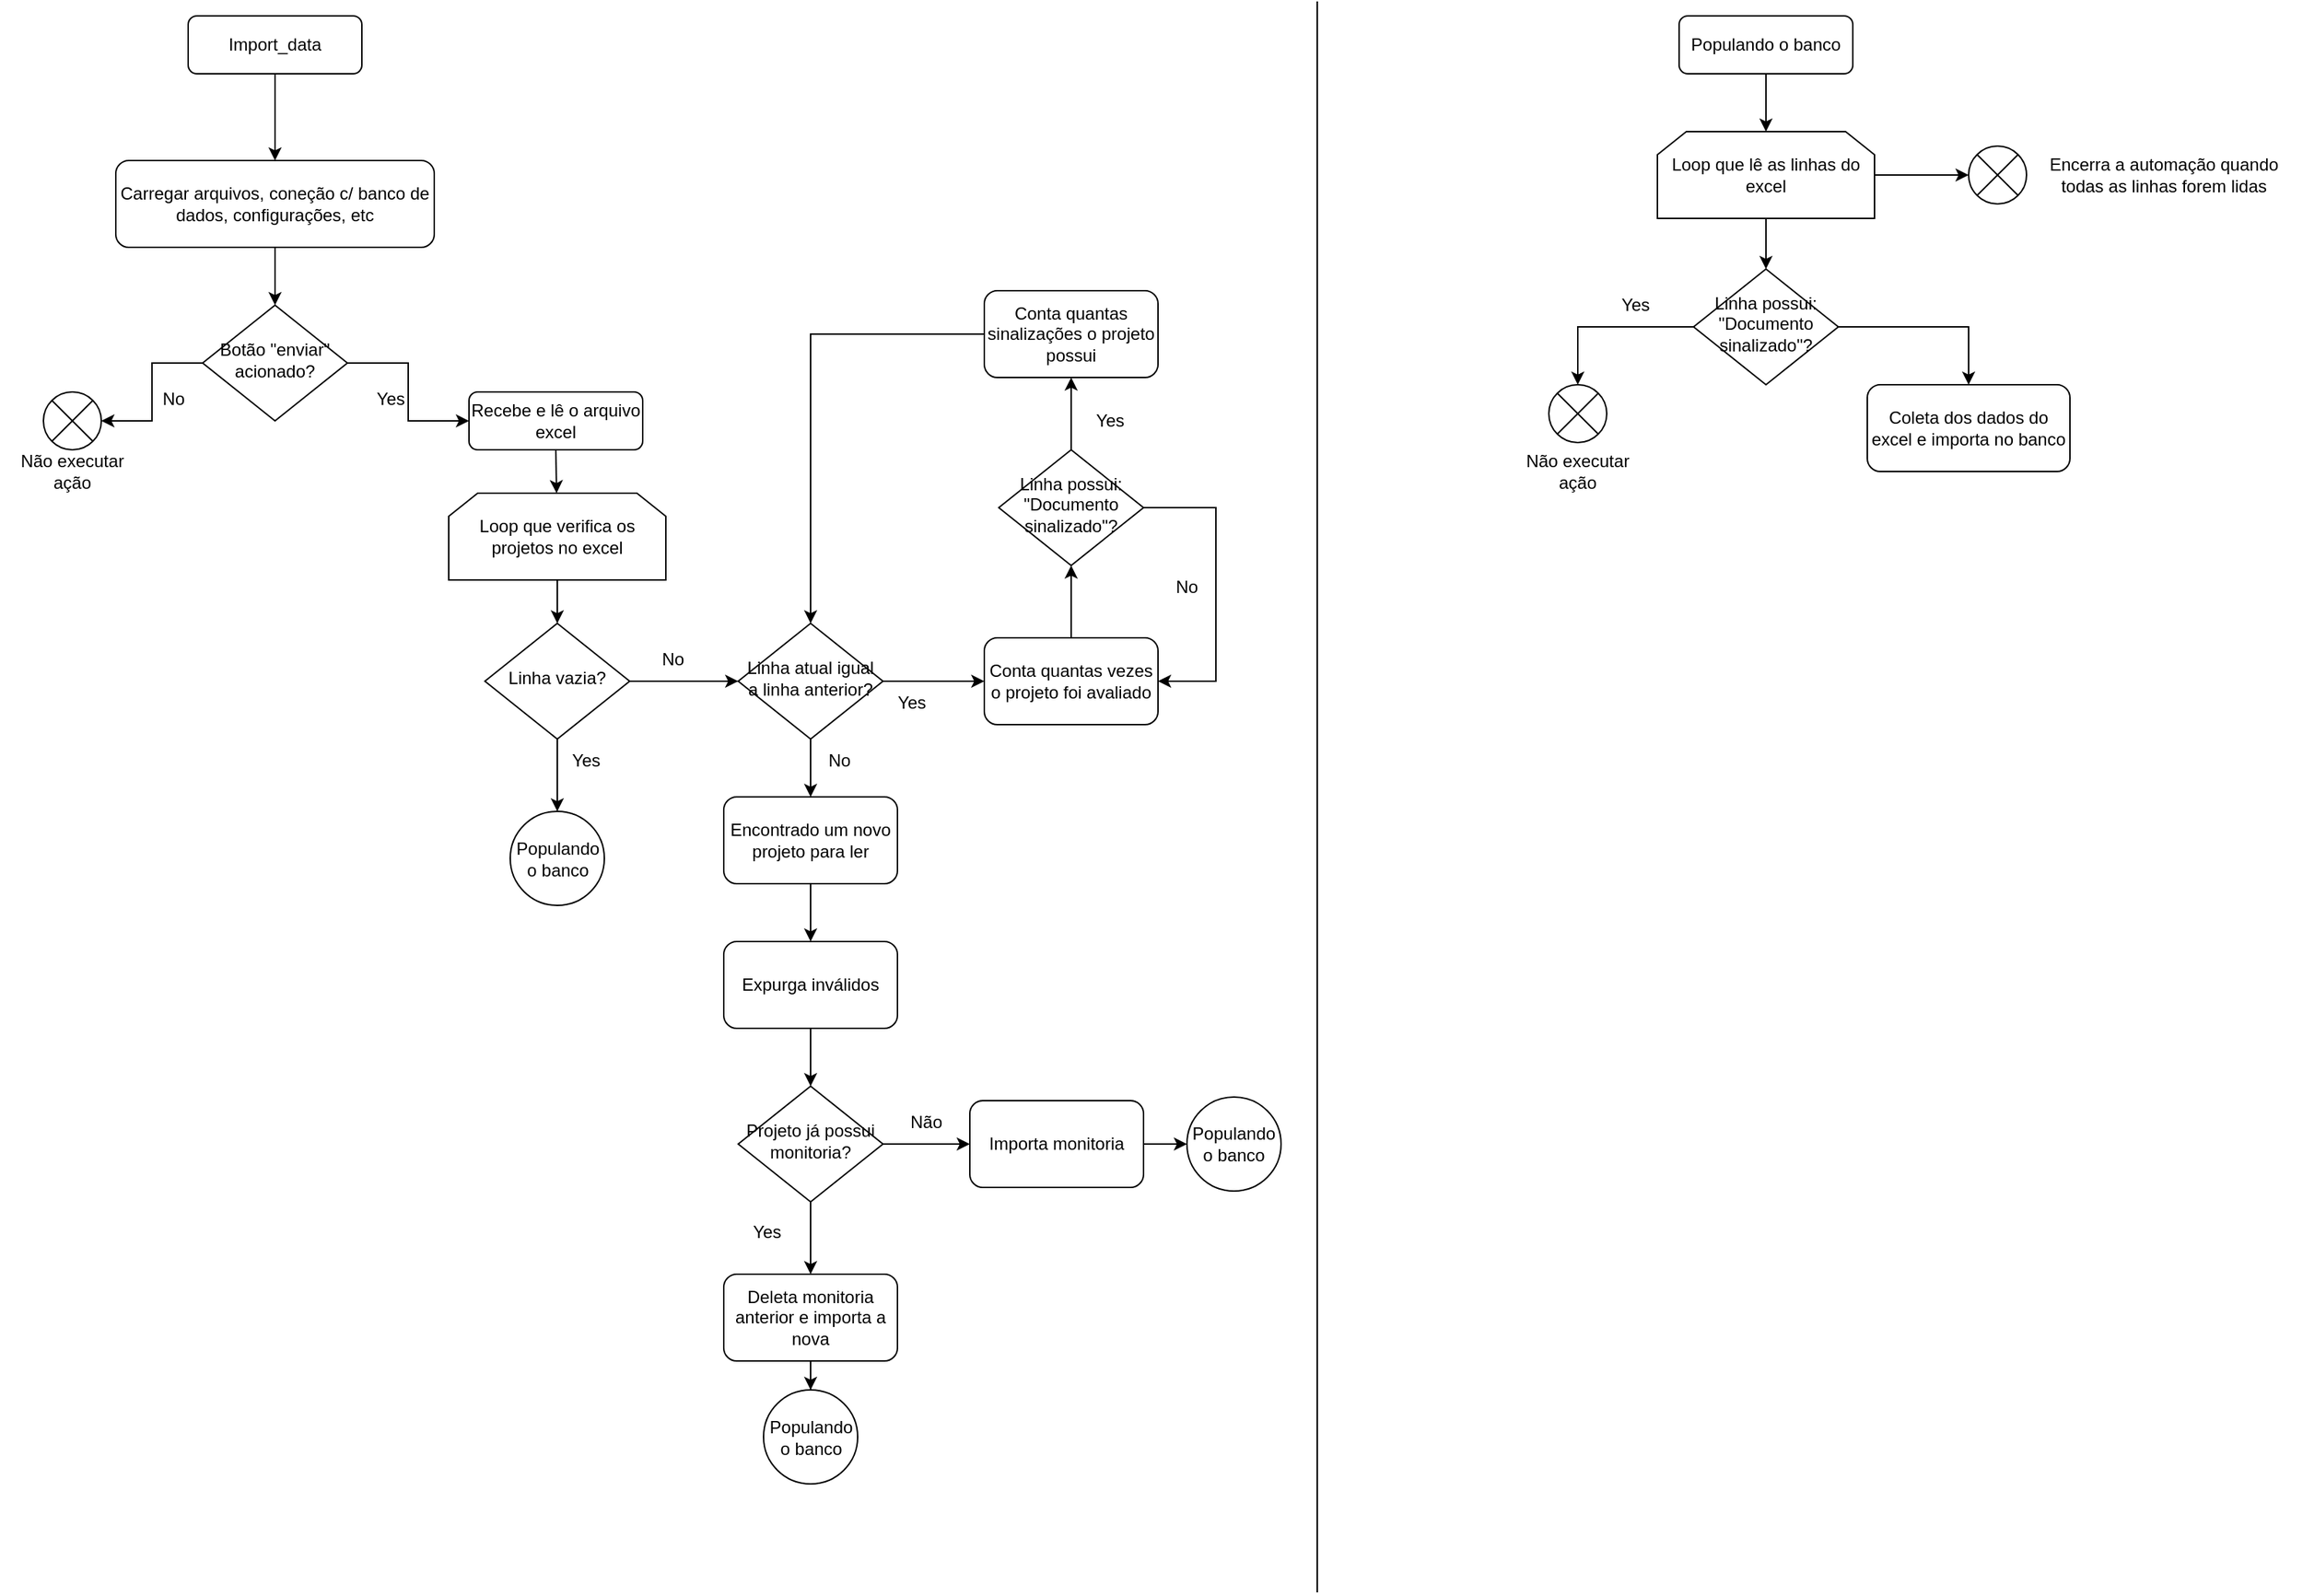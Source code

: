 <mxfile version="15.9.1" type="github">
  <diagram id="C5RBs43oDa-KdzZeNtuy" name="Page-1">
    <mxGraphModel dx="2031" dy="1089" grid="1" gridSize="10" guides="1" tooltips="1" connect="1" arrows="1" fold="1" page="1" pageScale="1" pageWidth="827" pageHeight="1169" math="0" shadow="0">
      <root>
        <mxCell id="WIyWlLk6GJQsqaUBKTNV-0" />
        <mxCell id="WIyWlLk6GJQsqaUBKTNV-1" parent="WIyWlLk6GJQsqaUBKTNV-0" />
        <mxCell id="WIyWlLk6GJQsqaUBKTNV-3" value="Import_data" style="rounded=1;whiteSpace=wrap;html=1;fontSize=12;glass=0;strokeWidth=1;shadow=0;" parent="WIyWlLk6GJQsqaUBKTNV-1" vertex="1">
          <mxGeometry x="160" y="30" width="120" height="40" as="geometry" />
        </mxCell>
        <mxCell id="WIyWlLk6GJQsqaUBKTNV-6" value="Botão &quot;enviar&quot; acionado?" style="rhombus;whiteSpace=wrap;html=1;shadow=0;fontFamily=Helvetica;fontSize=12;align=center;strokeWidth=1;spacing=6;spacingTop=-4;" parent="WIyWlLk6GJQsqaUBKTNV-1" vertex="1">
          <mxGeometry x="170" y="230" width="100" height="80" as="geometry" />
        </mxCell>
        <mxCell id="WIyWlLk6GJQsqaUBKTNV-7" value="Recebe e lê o arquivo excel" style="rounded=1;whiteSpace=wrap;html=1;fontSize=12;glass=0;strokeWidth=1;shadow=0;" parent="WIyWlLk6GJQsqaUBKTNV-1" vertex="1">
          <mxGeometry x="354" y="290" width="120" height="40" as="geometry" />
        </mxCell>
        <mxCell id="5HYEnJuEQakQ15kVlcpD-3" value="Carregar arquivos, coneção c/ banco de dados, configurações, etc" style="rounded=1;whiteSpace=wrap;html=1;fontSize=12;glass=0;strokeWidth=1;shadow=0;" vertex="1" parent="WIyWlLk6GJQsqaUBKTNV-1">
          <mxGeometry x="110" y="130" width="220" height="60" as="geometry" />
        </mxCell>
        <mxCell id="5HYEnJuEQakQ15kVlcpD-4" value="" style="endArrow=classic;html=1;rounded=0;exitX=0.5;exitY=1;exitDx=0;exitDy=0;" edge="1" parent="WIyWlLk6GJQsqaUBKTNV-1" source="WIyWlLk6GJQsqaUBKTNV-3" target="5HYEnJuEQakQ15kVlcpD-3">
          <mxGeometry width="50" height="50" relative="1" as="geometry">
            <mxPoint x="390" y="390" as="sourcePoint" />
            <mxPoint x="440" y="340" as="targetPoint" />
          </mxGeometry>
        </mxCell>
        <mxCell id="5HYEnJuEQakQ15kVlcpD-6" value="" style="endArrow=classic;html=1;rounded=0;exitX=0.5;exitY=1;exitDx=0;exitDy=0;entryX=0.5;entryY=0;entryDx=0;entryDy=0;" edge="1" parent="WIyWlLk6GJQsqaUBKTNV-1" source="5HYEnJuEQakQ15kVlcpD-3" target="WIyWlLk6GJQsqaUBKTNV-6">
          <mxGeometry width="50" height="50" relative="1" as="geometry">
            <mxPoint x="200" y="350" as="sourcePoint" />
            <mxPoint x="200" y="410" as="targetPoint" />
          </mxGeometry>
        </mxCell>
        <mxCell id="5HYEnJuEQakQ15kVlcpD-12" value="" style="edgeStyle=elbowEdgeStyle;elbow=horizontal;endArrow=classic;html=1;rounded=0;exitX=0;exitY=0.5;exitDx=0;exitDy=0;" edge="1" parent="WIyWlLk6GJQsqaUBKTNV-1" source="WIyWlLk6GJQsqaUBKTNV-6" target="5HYEnJuEQakQ15kVlcpD-13">
          <mxGeometry width="50" height="50" relative="1" as="geometry">
            <mxPoint x="390" y="390" as="sourcePoint" />
            <mxPoint x="120" y="320" as="targetPoint" />
          </mxGeometry>
        </mxCell>
        <mxCell id="5HYEnJuEQakQ15kVlcpD-13" value="" style="verticalLabelPosition=bottom;verticalAlign=top;html=1;shape=mxgraph.flowchart.or;" vertex="1" parent="WIyWlLk6GJQsqaUBKTNV-1">
          <mxGeometry x="60" y="290" width="40" height="40" as="geometry" />
        </mxCell>
        <mxCell id="5HYEnJuEQakQ15kVlcpD-14" value="Não executar ação" style="text;html=1;strokeColor=none;fillColor=none;align=center;verticalAlign=middle;whiteSpace=wrap;rounded=0;" vertex="1" parent="WIyWlLk6GJQsqaUBKTNV-1">
          <mxGeometry x="30" y="330" width="100" height="30" as="geometry" />
        </mxCell>
        <mxCell id="5HYEnJuEQakQ15kVlcpD-16" value="No" style="text;html=1;strokeColor=none;fillColor=none;align=center;verticalAlign=middle;whiteSpace=wrap;rounded=0;" vertex="1" parent="WIyWlLk6GJQsqaUBKTNV-1">
          <mxGeometry x="120" y="280" width="60" height="30" as="geometry" />
        </mxCell>
        <mxCell id="5HYEnJuEQakQ15kVlcpD-18" value="" style="edgeStyle=elbowEdgeStyle;elbow=horizontal;endArrow=classic;html=1;rounded=0;exitX=1;exitY=0.5;exitDx=0;exitDy=0;entryX=0;entryY=0.5;entryDx=0;entryDy=0;" edge="1" parent="WIyWlLk6GJQsqaUBKTNV-1" source="WIyWlLk6GJQsqaUBKTNV-6" target="WIyWlLk6GJQsqaUBKTNV-7">
          <mxGeometry width="50" height="50" relative="1" as="geometry">
            <mxPoint x="390" y="275" as="sourcePoint" />
            <mxPoint x="350" y="310" as="targetPoint" />
          </mxGeometry>
        </mxCell>
        <mxCell id="5HYEnJuEQakQ15kVlcpD-22" value="" style="endArrow=classic;html=1;rounded=0;exitX=0.5;exitY=1;exitDx=0;exitDy=0;" edge="1" parent="WIyWlLk6GJQsqaUBKTNV-1" source="WIyWlLk6GJQsqaUBKTNV-7" target="5HYEnJuEQakQ15kVlcpD-29">
          <mxGeometry width="50" height="50" relative="1" as="geometry">
            <mxPoint x="510" y="510" as="sourcePoint" />
            <mxPoint x="480" y="360" as="targetPoint" />
          </mxGeometry>
        </mxCell>
        <mxCell id="5HYEnJuEQakQ15kVlcpD-23" value="Linha vazia?" style="rhombus;whiteSpace=wrap;html=1;shadow=0;fontFamily=Helvetica;fontSize=12;align=center;strokeWidth=1;spacing=6;spacingTop=-4;" vertex="1" parent="WIyWlLk6GJQsqaUBKTNV-1">
          <mxGeometry x="365" y="450" width="100" height="80" as="geometry" />
        </mxCell>
        <mxCell id="5HYEnJuEQakQ15kVlcpD-26" value="Yes" style="text;html=1;strokeColor=none;fillColor=none;align=center;verticalAlign=middle;whiteSpace=wrap;rounded=0;" vertex="1" parent="WIyWlLk6GJQsqaUBKTNV-1">
          <mxGeometry x="270" y="280" width="60" height="30" as="geometry" />
        </mxCell>
        <mxCell id="5HYEnJuEQakQ15kVlcpD-29" value="Loop que verifica os projetos no excel" style="shape=loopLimit;whiteSpace=wrap;html=1;" vertex="1" parent="WIyWlLk6GJQsqaUBKTNV-1">
          <mxGeometry x="340" y="360" width="150" height="60" as="geometry" />
        </mxCell>
        <mxCell id="5HYEnJuEQakQ15kVlcpD-30" value="" style="endArrow=classic;html=1;rounded=0;exitX=0.5;exitY=1;exitDx=0;exitDy=0;entryX=0.5;entryY=0;entryDx=0;entryDy=0;" edge="1" parent="WIyWlLk6GJQsqaUBKTNV-1" source="5HYEnJuEQakQ15kVlcpD-29" target="5HYEnJuEQakQ15kVlcpD-23">
          <mxGeometry width="50" height="50" relative="1" as="geometry">
            <mxPoint x="424" y="340" as="sourcePoint" />
            <mxPoint x="424.4" y="360" as="targetPoint" />
          </mxGeometry>
        </mxCell>
        <mxCell id="5HYEnJuEQakQ15kVlcpD-32" value="" style="endArrow=classic;html=1;rounded=0;exitX=0.5;exitY=1;exitDx=0;exitDy=0;entryX=0.5;entryY=0;entryDx=0;entryDy=0;" edge="1" parent="WIyWlLk6GJQsqaUBKTNV-1" source="5HYEnJuEQakQ15kVlcpD-23" target="5HYEnJuEQakQ15kVlcpD-78">
          <mxGeometry width="50" height="50" relative="1" as="geometry">
            <mxPoint x="425" y="420" as="sourcePoint" />
            <mxPoint x="415" y="580" as="targetPoint" />
          </mxGeometry>
        </mxCell>
        <mxCell id="5HYEnJuEQakQ15kVlcpD-33" value="Yes" style="text;html=1;strokeColor=none;fillColor=none;align=center;verticalAlign=middle;whiteSpace=wrap;rounded=0;" vertex="1" parent="WIyWlLk6GJQsqaUBKTNV-1">
          <mxGeometry x="405" y="530" width="60" height="30" as="geometry" />
        </mxCell>
        <mxCell id="5HYEnJuEQakQ15kVlcpD-34" value="" style="endArrow=classic;html=1;rounded=0;exitX=1;exitY=0.5;exitDx=0;exitDy=0;entryX=0;entryY=0.5;entryDx=0;entryDy=0;" edge="1" parent="WIyWlLk6GJQsqaUBKTNV-1" source="5HYEnJuEQakQ15kVlcpD-23" target="5HYEnJuEQakQ15kVlcpD-36">
          <mxGeometry width="50" height="50" relative="1" as="geometry">
            <mxPoint x="425" y="420" as="sourcePoint" />
            <mxPoint x="530" y="490" as="targetPoint" />
          </mxGeometry>
        </mxCell>
        <mxCell id="5HYEnJuEQakQ15kVlcpD-35" value="No" style="text;html=1;strokeColor=none;fillColor=none;align=center;verticalAlign=middle;whiteSpace=wrap;rounded=0;" vertex="1" parent="WIyWlLk6GJQsqaUBKTNV-1">
          <mxGeometry x="465" y="460" width="60" height="30" as="geometry" />
        </mxCell>
        <mxCell id="5HYEnJuEQakQ15kVlcpD-44" value="" style="edgeStyle=orthogonalEdgeStyle;rounded=0;orthogonalLoop=1;jettySize=auto;html=1;" edge="1" parent="WIyWlLk6GJQsqaUBKTNV-1" source="5HYEnJuEQakQ15kVlcpD-36" target="5HYEnJuEQakQ15kVlcpD-43">
          <mxGeometry relative="1" as="geometry" />
        </mxCell>
        <mxCell id="5HYEnJuEQakQ15kVlcpD-57" value="" style="edgeStyle=orthogonalEdgeStyle;rounded=0;orthogonalLoop=1;jettySize=auto;html=1;" edge="1" parent="WIyWlLk6GJQsqaUBKTNV-1" source="5HYEnJuEQakQ15kVlcpD-36" target="5HYEnJuEQakQ15kVlcpD-56">
          <mxGeometry relative="1" as="geometry" />
        </mxCell>
        <mxCell id="5HYEnJuEQakQ15kVlcpD-36" value="Linha atual igual a linha anterior?" style="rhombus;whiteSpace=wrap;html=1;shadow=0;fontFamily=Helvetica;fontSize=12;align=center;strokeWidth=1;spacing=6;spacingTop=-4;" vertex="1" parent="WIyWlLk6GJQsqaUBKTNV-1">
          <mxGeometry x="540" y="450" width="100" height="80" as="geometry" />
        </mxCell>
        <mxCell id="5HYEnJuEQakQ15kVlcpD-49" value="" style="edgeStyle=orthogonalEdgeStyle;rounded=0;orthogonalLoop=1;jettySize=auto;html=1;entryX=0.5;entryY=1;entryDx=0;entryDy=0;" edge="1" parent="WIyWlLk6GJQsqaUBKTNV-1" source="5HYEnJuEQakQ15kVlcpD-43" target="5HYEnJuEQakQ15kVlcpD-50">
          <mxGeometry relative="1" as="geometry">
            <mxPoint x="575" y="640" as="targetPoint" />
          </mxGeometry>
        </mxCell>
        <mxCell id="5HYEnJuEQakQ15kVlcpD-43" value="Conta quantas vezes o projeto foi avaliado" style="rounded=1;whiteSpace=wrap;html=1;" vertex="1" parent="WIyWlLk6GJQsqaUBKTNV-1">
          <mxGeometry x="710" y="460" width="120" height="60" as="geometry" />
        </mxCell>
        <mxCell id="5HYEnJuEQakQ15kVlcpD-54" value="" style="edgeStyle=orthogonalEdgeStyle;rounded=0;orthogonalLoop=1;jettySize=auto;html=1;" edge="1" parent="WIyWlLk6GJQsqaUBKTNV-1" source="5HYEnJuEQakQ15kVlcpD-50" target="5HYEnJuEQakQ15kVlcpD-53">
          <mxGeometry relative="1" as="geometry" />
        </mxCell>
        <mxCell id="5HYEnJuEQakQ15kVlcpD-59" style="edgeStyle=orthogonalEdgeStyle;rounded=0;orthogonalLoop=1;jettySize=auto;html=1;exitX=1;exitY=0.5;exitDx=0;exitDy=0;entryX=1;entryY=0.5;entryDx=0;entryDy=0;" edge="1" parent="WIyWlLk6GJQsqaUBKTNV-1" source="5HYEnJuEQakQ15kVlcpD-50" target="5HYEnJuEQakQ15kVlcpD-43">
          <mxGeometry relative="1" as="geometry">
            <Array as="points">
              <mxPoint x="870" y="370" />
              <mxPoint x="870" y="490" />
            </Array>
          </mxGeometry>
        </mxCell>
        <mxCell id="5HYEnJuEQakQ15kVlcpD-50" value="Linha possui: &quot;Documento sinalizado&quot;?" style="rhombus;whiteSpace=wrap;html=1;shadow=0;fontFamily=Helvetica;fontSize=12;align=center;strokeWidth=1;spacing=6;spacingTop=-4;" vertex="1" parent="WIyWlLk6GJQsqaUBKTNV-1">
          <mxGeometry x="720" y="330" width="100" height="80" as="geometry" />
        </mxCell>
        <mxCell id="5HYEnJuEQakQ15kVlcpD-52" value="Yes" style="text;html=1;strokeColor=none;fillColor=none;align=center;verticalAlign=middle;whiteSpace=wrap;rounded=0;" vertex="1" parent="WIyWlLk6GJQsqaUBKTNV-1">
          <mxGeometry x="630" y="490" width="60" height="30" as="geometry" />
        </mxCell>
        <mxCell id="5HYEnJuEQakQ15kVlcpD-53" value="Conta quantas sinalizações o projeto possui" style="rounded=1;whiteSpace=wrap;html=1;" vertex="1" parent="WIyWlLk6GJQsqaUBKTNV-1">
          <mxGeometry x="710" y="220" width="120" height="60" as="geometry" />
        </mxCell>
        <mxCell id="5HYEnJuEQakQ15kVlcpD-55" value="Yes" style="text;html=1;strokeColor=none;fillColor=none;align=center;verticalAlign=middle;whiteSpace=wrap;rounded=0;" vertex="1" parent="WIyWlLk6GJQsqaUBKTNV-1">
          <mxGeometry x="767" y="295" width="60" height="30" as="geometry" />
        </mxCell>
        <mxCell id="5HYEnJuEQakQ15kVlcpD-56" value="Encontrado um novo projeto para ler" style="rounded=1;whiteSpace=wrap;html=1;" vertex="1" parent="WIyWlLk6GJQsqaUBKTNV-1">
          <mxGeometry x="530" y="570" width="120" height="60" as="geometry" />
        </mxCell>
        <mxCell id="5HYEnJuEQakQ15kVlcpD-60" value="No" style="text;html=1;strokeColor=none;fillColor=none;align=center;verticalAlign=middle;whiteSpace=wrap;rounded=0;" vertex="1" parent="WIyWlLk6GJQsqaUBKTNV-1">
          <mxGeometry x="820" y="410" width="60" height="30" as="geometry" />
        </mxCell>
        <mxCell id="5HYEnJuEQakQ15kVlcpD-62" style="edgeStyle=orthogonalEdgeStyle;rounded=0;orthogonalLoop=1;jettySize=auto;html=1;exitX=0;exitY=0.5;exitDx=0;exitDy=0;entryX=0.5;entryY=0;entryDx=0;entryDy=0;" edge="1" parent="WIyWlLk6GJQsqaUBKTNV-1" source="5HYEnJuEQakQ15kVlcpD-53" target="5HYEnJuEQakQ15kVlcpD-36">
          <mxGeometry relative="1" as="geometry">
            <mxPoint x="580" y="220" as="sourcePoint" />
            <mxPoint x="590" y="340" as="targetPoint" />
            <Array as="points">
              <mxPoint x="590" y="250" />
            </Array>
          </mxGeometry>
        </mxCell>
        <mxCell id="5HYEnJuEQakQ15kVlcpD-63" value="No" style="text;html=1;strokeColor=none;fillColor=none;align=center;verticalAlign=middle;whiteSpace=wrap;rounded=0;" vertex="1" parent="WIyWlLk6GJQsqaUBKTNV-1">
          <mxGeometry x="580" y="530" width="60" height="30" as="geometry" />
        </mxCell>
        <mxCell id="5HYEnJuEQakQ15kVlcpD-65" value="" style="endArrow=classic;html=1;rounded=0;exitX=0.5;exitY=1;exitDx=0;exitDy=0;entryX=0.5;entryY=0;entryDx=0;entryDy=0;" edge="1" parent="WIyWlLk6GJQsqaUBKTNV-1" source="5HYEnJuEQakQ15kVlcpD-56" target="5HYEnJuEQakQ15kVlcpD-66">
          <mxGeometry width="50" height="50" relative="1" as="geometry">
            <mxPoint x="425" y="540" as="sourcePoint" />
            <mxPoint x="590" y="710" as="targetPoint" />
          </mxGeometry>
        </mxCell>
        <mxCell id="5HYEnJuEQakQ15kVlcpD-66" value="Expurga inválidos" style="rounded=1;whiteSpace=wrap;html=1;" vertex="1" parent="WIyWlLk6GJQsqaUBKTNV-1">
          <mxGeometry x="530" y="670" width="120" height="60" as="geometry" />
        </mxCell>
        <mxCell id="5HYEnJuEQakQ15kVlcpD-67" value="" style="endArrow=classic;html=1;rounded=0;exitX=0.5;exitY=1;exitDx=0;exitDy=0;entryX=0.5;entryY=0;entryDx=0;entryDy=0;" edge="1" parent="WIyWlLk6GJQsqaUBKTNV-1" source="5HYEnJuEQakQ15kVlcpD-66" target="5HYEnJuEQakQ15kVlcpD-68">
          <mxGeometry width="50" height="50" relative="1" as="geometry">
            <mxPoint x="600" y="640" as="sourcePoint" />
            <mxPoint x="590" y="770" as="targetPoint" />
          </mxGeometry>
        </mxCell>
        <mxCell id="5HYEnJuEQakQ15kVlcpD-68" value="Projeto já possui monitoria?" style="rhombus;whiteSpace=wrap;html=1;shadow=0;fontFamily=Helvetica;fontSize=12;align=center;strokeWidth=1;spacing=6;spacingTop=-4;" vertex="1" parent="WIyWlLk6GJQsqaUBKTNV-1">
          <mxGeometry x="540" y="770" width="100" height="80" as="geometry" />
        </mxCell>
        <mxCell id="5HYEnJuEQakQ15kVlcpD-82" value="" style="edgeStyle=orthogonalEdgeStyle;rounded=0;orthogonalLoop=1;jettySize=auto;html=1;" edge="1" parent="WIyWlLk6GJQsqaUBKTNV-1" source="5HYEnJuEQakQ15kVlcpD-69" target="5HYEnJuEQakQ15kVlcpD-80">
          <mxGeometry relative="1" as="geometry" />
        </mxCell>
        <mxCell id="5HYEnJuEQakQ15kVlcpD-69" value="Deleta monitoria anterior e importa a nova" style="rounded=1;whiteSpace=wrap;html=1;" vertex="1" parent="WIyWlLk6GJQsqaUBKTNV-1">
          <mxGeometry x="530" y="900" width="120" height="60" as="geometry" />
        </mxCell>
        <mxCell id="5HYEnJuEQakQ15kVlcpD-70" value="" style="endArrow=classic;html=1;rounded=0;exitX=0.5;exitY=1;exitDx=0;exitDy=0;entryX=0.5;entryY=0;entryDx=0;entryDy=0;" edge="1" parent="WIyWlLk6GJQsqaUBKTNV-1" source="5HYEnJuEQakQ15kVlcpD-68" target="5HYEnJuEQakQ15kVlcpD-69">
          <mxGeometry width="50" height="50" relative="1" as="geometry">
            <mxPoint x="600" y="740" as="sourcePoint" />
            <mxPoint x="600" y="780" as="targetPoint" />
          </mxGeometry>
        </mxCell>
        <mxCell id="5HYEnJuEQakQ15kVlcpD-71" value="Yes" style="text;html=1;strokeColor=none;fillColor=none;align=center;verticalAlign=middle;whiteSpace=wrap;rounded=0;" vertex="1" parent="WIyWlLk6GJQsqaUBKTNV-1">
          <mxGeometry x="530" y="856" width="60" height="30" as="geometry" />
        </mxCell>
        <mxCell id="5HYEnJuEQakQ15kVlcpD-81" value="" style="edgeStyle=orthogonalEdgeStyle;rounded=0;orthogonalLoop=1;jettySize=auto;html=1;" edge="1" parent="WIyWlLk6GJQsqaUBKTNV-1" source="5HYEnJuEQakQ15kVlcpD-74" target="5HYEnJuEQakQ15kVlcpD-79">
          <mxGeometry relative="1" as="geometry" />
        </mxCell>
        <mxCell id="5HYEnJuEQakQ15kVlcpD-74" value="Importa monitoria" style="rounded=1;whiteSpace=wrap;html=1;" vertex="1" parent="WIyWlLk6GJQsqaUBKTNV-1">
          <mxGeometry x="700" y="780" width="120" height="60" as="geometry" />
        </mxCell>
        <mxCell id="5HYEnJuEQakQ15kVlcpD-75" value="" style="endArrow=classic;html=1;rounded=0;exitX=1;exitY=0.5;exitDx=0;exitDy=0;entryX=0;entryY=0.5;entryDx=0;entryDy=0;" edge="1" parent="WIyWlLk6GJQsqaUBKTNV-1" source="5HYEnJuEQakQ15kVlcpD-68" target="5HYEnJuEQakQ15kVlcpD-74">
          <mxGeometry width="50" height="50" relative="1" as="geometry">
            <mxPoint x="600" y="740" as="sourcePoint" />
            <mxPoint x="600" y="780" as="targetPoint" />
          </mxGeometry>
        </mxCell>
        <mxCell id="5HYEnJuEQakQ15kVlcpD-76" value="Não" style="text;html=1;strokeColor=none;fillColor=none;align=center;verticalAlign=middle;whiteSpace=wrap;rounded=0;" vertex="1" parent="WIyWlLk6GJQsqaUBKTNV-1">
          <mxGeometry x="640" y="780" width="60" height="30" as="geometry" />
        </mxCell>
        <mxCell id="5HYEnJuEQakQ15kVlcpD-78" value="Populando o banco" style="ellipse;whiteSpace=wrap;html=1;aspect=fixed;" vertex="1" parent="WIyWlLk6GJQsqaUBKTNV-1">
          <mxGeometry x="382.5" y="580" width="65" height="65" as="geometry" />
        </mxCell>
        <mxCell id="5HYEnJuEQakQ15kVlcpD-79" value="Populando o banco" style="ellipse;whiteSpace=wrap;html=1;aspect=fixed;" vertex="1" parent="WIyWlLk6GJQsqaUBKTNV-1">
          <mxGeometry x="850" y="777.5" width="65" height="65" as="geometry" />
        </mxCell>
        <mxCell id="5HYEnJuEQakQ15kVlcpD-80" value="Populando o banco" style="ellipse;whiteSpace=wrap;html=1;aspect=fixed;" vertex="1" parent="WIyWlLk6GJQsqaUBKTNV-1">
          <mxGeometry x="557.5" y="980" width="65" height="65" as="geometry" />
        </mxCell>
        <mxCell id="5HYEnJuEQakQ15kVlcpD-83" value="Populando o banco" style="rounded=1;whiteSpace=wrap;html=1;fontSize=12;glass=0;strokeWidth=1;shadow=0;" vertex="1" parent="WIyWlLk6GJQsqaUBKTNV-1">
          <mxGeometry x="1190" y="30" width="120" height="40" as="geometry" />
        </mxCell>
        <mxCell id="5HYEnJuEQakQ15kVlcpD-84" value="" style="endArrow=none;html=1;rounded=0;" edge="1" parent="WIyWlLk6GJQsqaUBKTNV-1">
          <mxGeometry width="50" height="50" relative="1" as="geometry">
            <mxPoint x="940" y="1120" as="sourcePoint" />
            <mxPoint x="940" y="20" as="targetPoint" />
          </mxGeometry>
        </mxCell>
        <mxCell id="5HYEnJuEQakQ15kVlcpD-85" value="" style="endArrow=classic;html=1;rounded=0;exitX=0.5;exitY=1;exitDx=0;exitDy=0;entryX=0.5;entryY=0;entryDx=0;entryDy=0;startArrow=none;" edge="1" parent="WIyWlLk6GJQsqaUBKTNV-1" source="5HYEnJuEQakQ15kVlcpD-95" target="5HYEnJuEQakQ15kVlcpD-95">
          <mxGeometry width="50" height="50" relative="1" as="geometry">
            <mxPoint x="230" y="80" as="sourcePoint" />
            <mxPoint x="1250" y="120" as="targetPoint" />
          </mxGeometry>
        </mxCell>
        <mxCell id="5HYEnJuEQakQ15kVlcpD-86" value="Linha possui: &quot;Documento sinalizado&quot;?" style="rhombus;whiteSpace=wrap;html=1;shadow=0;fontFamily=Helvetica;fontSize=12;align=center;strokeWidth=1;spacing=6;spacingTop=-4;" vertex="1" parent="WIyWlLk6GJQsqaUBKTNV-1">
          <mxGeometry x="1200" y="205" width="100" height="80" as="geometry" />
        </mxCell>
        <mxCell id="5HYEnJuEQakQ15kVlcpD-87" value="" style="verticalLabelPosition=bottom;verticalAlign=top;html=1;shape=mxgraph.flowchart.or;" vertex="1" parent="WIyWlLk6GJQsqaUBKTNV-1">
          <mxGeometry x="1100" y="285" width="40" height="40" as="geometry" />
        </mxCell>
        <mxCell id="5HYEnJuEQakQ15kVlcpD-89" style="edgeStyle=orthogonalEdgeStyle;rounded=0;orthogonalLoop=1;jettySize=auto;html=1;exitX=0;exitY=0.5;exitDx=0;exitDy=0;entryX=0.5;entryY=0;entryDx=0;entryDy=0;entryPerimeter=0;" edge="1" parent="WIyWlLk6GJQsqaUBKTNV-1" source="5HYEnJuEQakQ15kVlcpD-86" target="5HYEnJuEQakQ15kVlcpD-87">
          <mxGeometry relative="1" as="geometry">
            <mxPoint x="1150.06" y="285" as="sourcePoint" />
            <mxPoint x="1160.06" y="405" as="targetPoint" />
            <Array as="points">
              <mxPoint x="1120" y="245" />
            </Array>
          </mxGeometry>
        </mxCell>
        <mxCell id="5HYEnJuEQakQ15kVlcpD-90" value="Yes" style="text;html=1;strokeColor=none;fillColor=none;align=center;verticalAlign=middle;whiteSpace=wrap;rounded=0;" vertex="1" parent="WIyWlLk6GJQsqaUBKTNV-1">
          <mxGeometry x="1130" y="215" width="60" height="30" as="geometry" />
        </mxCell>
        <mxCell id="5HYEnJuEQakQ15kVlcpD-91" value="Não executar ação" style="text;html=1;strokeColor=none;fillColor=none;align=center;verticalAlign=middle;whiteSpace=wrap;rounded=0;" vertex="1" parent="WIyWlLk6GJQsqaUBKTNV-1">
          <mxGeometry x="1070" y="330" width="100" height="30" as="geometry" />
        </mxCell>
        <mxCell id="5HYEnJuEQakQ15kVlcpD-93" style="edgeStyle=orthogonalEdgeStyle;rounded=0;orthogonalLoop=1;jettySize=auto;html=1;exitX=1;exitY=0.5;exitDx=0;exitDy=0;entryX=0.5;entryY=0;entryDx=0;entryDy=0;" edge="1" parent="WIyWlLk6GJQsqaUBKTNV-1" source="5HYEnJuEQakQ15kVlcpD-86" target="5HYEnJuEQakQ15kVlcpD-94">
          <mxGeometry relative="1" as="geometry">
            <mxPoint x="1440.06" y="245" as="sourcePoint" />
            <mxPoint x="1390" y="295" as="targetPoint" />
            <Array as="points">
              <mxPoint x="1390" y="245" />
            </Array>
          </mxGeometry>
        </mxCell>
        <mxCell id="5HYEnJuEQakQ15kVlcpD-94" value="Coleta dos dados do excel e importa no banco" style="rounded=1;whiteSpace=wrap;html=1;fontSize=12;glass=0;strokeWidth=1;shadow=0;" vertex="1" parent="WIyWlLk6GJQsqaUBKTNV-1">
          <mxGeometry x="1320" y="285" width="140" height="60" as="geometry" />
        </mxCell>
        <mxCell id="5HYEnJuEQakQ15kVlcpD-101" value="" style="edgeStyle=orthogonalEdgeStyle;rounded=0;orthogonalLoop=1;jettySize=auto;html=1;" edge="1" parent="WIyWlLk6GJQsqaUBKTNV-1" source="5HYEnJuEQakQ15kVlcpD-95" target="5HYEnJuEQakQ15kVlcpD-100">
          <mxGeometry relative="1" as="geometry" />
        </mxCell>
        <mxCell id="5HYEnJuEQakQ15kVlcpD-95" value="Loop que lê as linhas do excel" style="shape=loopLimit;whiteSpace=wrap;html=1;" vertex="1" parent="WIyWlLk6GJQsqaUBKTNV-1">
          <mxGeometry x="1175" y="110" width="150" height="60" as="geometry" />
        </mxCell>
        <mxCell id="5HYEnJuEQakQ15kVlcpD-97" value="" style="endArrow=classic;html=1;rounded=0;exitX=0.5;exitY=1;exitDx=0;exitDy=0;entryX=0.5;entryY=0;entryDx=0;entryDy=0;" edge="1" parent="WIyWlLk6GJQsqaUBKTNV-1" source="5HYEnJuEQakQ15kVlcpD-83" target="5HYEnJuEQakQ15kVlcpD-95">
          <mxGeometry width="50" height="50" relative="1" as="geometry">
            <mxPoint x="1200" y="80" as="sourcePoint" />
            <mxPoint x="1200" y="140" as="targetPoint" />
          </mxGeometry>
        </mxCell>
        <mxCell id="5HYEnJuEQakQ15kVlcpD-98" value="" style="endArrow=classic;html=1;rounded=0;exitX=0.5;exitY=1;exitDx=0;exitDy=0;entryX=0.5;entryY=0;entryDx=0;entryDy=0;" edge="1" parent="WIyWlLk6GJQsqaUBKTNV-1" source="5HYEnJuEQakQ15kVlcpD-95" target="5HYEnJuEQakQ15kVlcpD-86">
          <mxGeometry width="50" height="50" relative="1" as="geometry">
            <mxPoint x="1260.0" y="80" as="sourcePoint" />
            <mxPoint x="1260.0" y="120" as="targetPoint" />
          </mxGeometry>
        </mxCell>
        <mxCell id="5HYEnJuEQakQ15kVlcpD-100" value="" style="verticalLabelPosition=bottom;verticalAlign=top;html=1;shape=mxgraph.flowchart.or;" vertex="1" parent="WIyWlLk6GJQsqaUBKTNV-1">
          <mxGeometry x="1390" y="120" width="40" height="40" as="geometry" />
        </mxCell>
        <mxCell id="5HYEnJuEQakQ15kVlcpD-102" value="Encerra a automação quando todas as linhas forem lidas" style="text;html=1;strokeColor=none;fillColor=none;align=center;verticalAlign=middle;whiteSpace=wrap;rounded=0;" vertex="1" parent="WIyWlLk6GJQsqaUBKTNV-1">
          <mxGeometry x="1430" y="110" width="190" height="60" as="geometry" />
        </mxCell>
      </root>
    </mxGraphModel>
  </diagram>
</mxfile>
